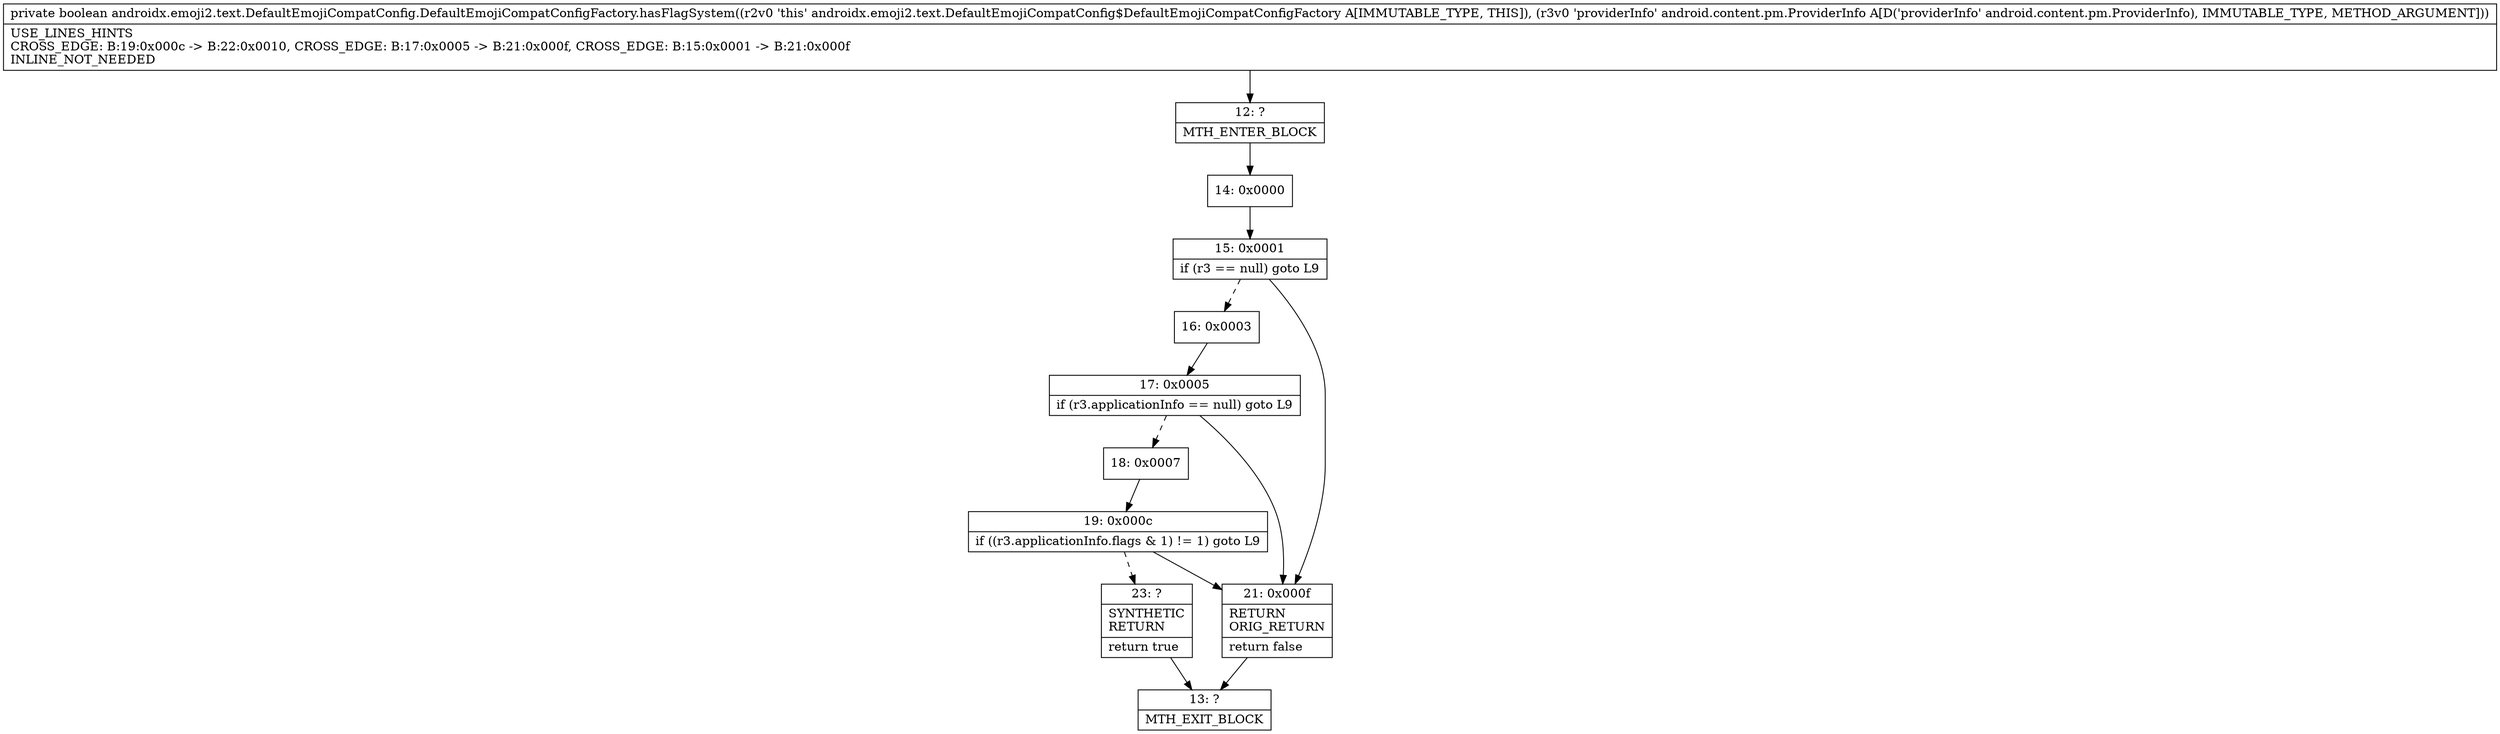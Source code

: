 digraph "CFG forandroidx.emoji2.text.DefaultEmojiCompatConfig.DefaultEmojiCompatConfigFactory.hasFlagSystem(Landroid\/content\/pm\/ProviderInfo;)Z" {
Node_12 [shape=record,label="{12\:\ ?|MTH_ENTER_BLOCK\l}"];
Node_14 [shape=record,label="{14\:\ 0x0000}"];
Node_15 [shape=record,label="{15\:\ 0x0001|if (r3 == null) goto L9\l}"];
Node_16 [shape=record,label="{16\:\ 0x0003}"];
Node_17 [shape=record,label="{17\:\ 0x0005|if (r3.applicationInfo == null) goto L9\l}"];
Node_18 [shape=record,label="{18\:\ 0x0007}"];
Node_19 [shape=record,label="{19\:\ 0x000c|if ((r3.applicationInfo.flags & 1) != 1) goto L9\l}"];
Node_23 [shape=record,label="{23\:\ ?|SYNTHETIC\lRETURN\l|return true\l}"];
Node_13 [shape=record,label="{13\:\ ?|MTH_EXIT_BLOCK\l}"];
Node_21 [shape=record,label="{21\:\ 0x000f|RETURN\lORIG_RETURN\l|return false\l}"];
MethodNode[shape=record,label="{private boolean androidx.emoji2.text.DefaultEmojiCompatConfig.DefaultEmojiCompatConfigFactory.hasFlagSystem((r2v0 'this' androidx.emoji2.text.DefaultEmojiCompatConfig$DefaultEmojiCompatConfigFactory A[IMMUTABLE_TYPE, THIS]), (r3v0 'providerInfo' android.content.pm.ProviderInfo A[D('providerInfo' android.content.pm.ProviderInfo), IMMUTABLE_TYPE, METHOD_ARGUMENT]))  | USE_LINES_HINTS\lCROSS_EDGE: B:19:0x000c \-\> B:22:0x0010, CROSS_EDGE: B:17:0x0005 \-\> B:21:0x000f, CROSS_EDGE: B:15:0x0001 \-\> B:21:0x000f\lINLINE_NOT_NEEDED\l}"];
MethodNode -> Node_12;Node_12 -> Node_14;
Node_14 -> Node_15;
Node_15 -> Node_16[style=dashed];
Node_15 -> Node_21;
Node_16 -> Node_17;
Node_17 -> Node_18[style=dashed];
Node_17 -> Node_21;
Node_18 -> Node_19;
Node_19 -> Node_21;
Node_19 -> Node_23[style=dashed];
Node_23 -> Node_13;
Node_21 -> Node_13;
}

